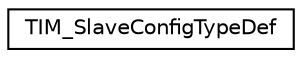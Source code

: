 digraph "Graphical Class Hierarchy"
{
 // LATEX_PDF_SIZE
  edge [fontname="Helvetica",fontsize="10",labelfontname="Helvetica",labelfontsize="10"];
  node [fontname="Helvetica",fontsize="10",shape=record];
  rankdir="LR";
  Node0 [label="TIM_SlaveConfigTypeDef",height=0.2,width=0.4,color="black", fillcolor="white", style="filled",URL="$structTIM__SlaveConfigTypeDef.html",tooltip="TIM Slave configuration Structure definition."];
}
